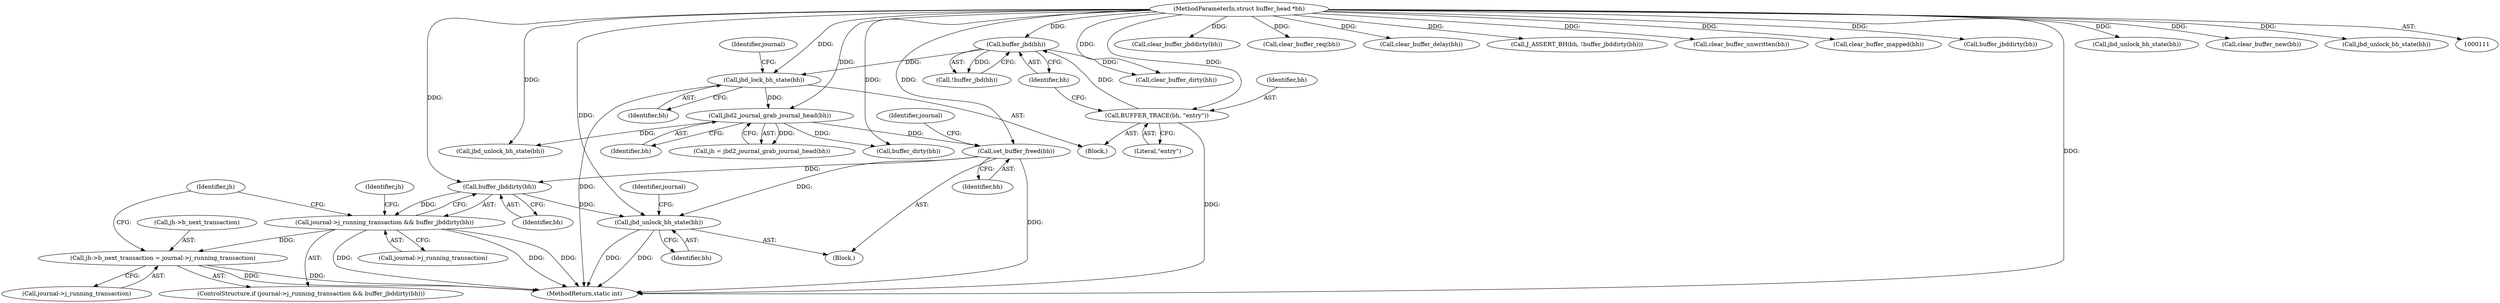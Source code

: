 digraph "0_linux_15291164b22a357cb211b618adfef4fa82fc0de3@API" {
"1000256" [label="(Call,set_buffer_freed(bh))"];
"1000144" [label="(Call,jbd2_journal_grab_journal_head(bh))"];
"1000135" [label="(Call,jbd_lock_bh_state(bh))"];
"1000127" [label="(Call,buffer_jbd(bh))"];
"1000122" [label="(Call,BUFFER_TRACE(bh, \"entry\"))"];
"1000113" [label="(MethodParameterIn,struct buffer_head *bh)"];
"1000263" [label="(Call,buffer_jbddirty(bh))"];
"1000259" [label="(Call,journal->j_running_transaction && buffer_jbddirty(bh))"];
"1000265" [label="(Call,jh->b_next_transaction = journal->j_running_transaction)"];
"1000279" [label="(Call,jbd_unlock_bh_state(bh))"];
"1000242" [label="(Call,clear_buffer_jbddirty(bh))"];
"1000284" [label="(Identifier,journal)"];
"1000331" [label="(Call,clear_buffer_req(bh))"];
"1000273" [label="(Identifier,jh)"];
"1000114" [label="(Block,)"];
"1000279" [label="(Call,jbd_unlock_bh_state(bh))"];
"1000126" [label="(Call,!buffer_jbd(bh))"];
"1000124" [label="(Literal,\"entry\")"];
"1000335" [label="(Call,clear_buffer_delay(bh))"];
"1000264" [label="(Identifier,bh)"];
"1000127" [label="(Call,buffer_jbd(bh))"];
"1000324" [label="(Call,J_ASSERT_BH(bh, !buffer_jbddirty(bh)))"];
"1000261" [label="(Identifier,journal)"];
"1000256" [label="(Call,set_buffer_freed(bh))"];
"1000337" [label="(Call,clear_buffer_unwritten(bh))"];
"1000267" [label="(Identifier,jh)"];
"1000142" [label="(Call,jh = jbd2_journal_grab_journal_head(bh))"];
"1000265" [label="(Call,jh->b_next_transaction = journal->j_running_transaction)"];
"1000258" [label="(ControlStructure,if (journal->j_running_transaction && buffer_jbddirty(bh)))"];
"1000140" [label="(Identifier,journal)"];
"1000252" [label="(Block,)"];
"1000346" [label="(MethodReturn,static int)"];
"1000280" [label="(Identifier,bh)"];
"1000329" [label="(Call,clear_buffer_mapped(bh))"];
"1000172" [label="(Call,buffer_dirty(bh))"];
"1000260" [label="(Call,journal->j_running_transaction)"];
"1000135" [label="(Call,jbd_lock_bh_state(bh))"];
"1000327" [label="(Call,buffer_jbddirty(bh))"];
"1000122" [label="(Call,BUFFER_TRACE(bh, \"entry\"))"];
"1000123" [label="(Identifier,bh)"];
"1000145" [label="(Identifier,bh)"];
"1000266" [label="(Call,jh->b_next_transaction)"];
"1000269" [label="(Call,journal->j_running_transaction)"];
"1000314" [label="(Call,jbd_unlock_bh_state(bh))"];
"1000322" [label="(Call,clear_buffer_dirty(bh))"];
"1000144" [label="(Call,jbd2_journal_grab_journal_head(bh))"];
"1000263" [label="(Call,buffer_jbddirty(bh))"];
"1000198" [label="(Call,jbd_unlock_bh_state(bh))"];
"1000257" [label="(Identifier,bh)"];
"1000333" [label="(Call,clear_buffer_new(bh))"];
"1000231" [label="(Call,jbd_unlock_bh_state(bh))"];
"1000259" [label="(Call,journal->j_running_transaction && buffer_jbddirty(bh))"];
"1000113" [label="(MethodParameterIn,struct buffer_head *bh)"];
"1000128" [label="(Identifier,bh)"];
"1000136" [label="(Identifier,bh)"];
"1000256" -> "1000252"  [label="AST: "];
"1000256" -> "1000257"  [label="CFG: "];
"1000257" -> "1000256"  [label="AST: "];
"1000261" -> "1000256"  [label="CFG: "];
"1000256" -> "1000346"  [label="DDG: "];
"1000144" -> "1000256"  [label="DDG: "];
"1000113" -> "1000256"  [label="DDG: "];
"1000256" -> "1000263"  [label="DDG: "];
"1000256" -> "1000279"  [label="DDG: "];
"1000144" -> "1000142"  [label="AST: "];
"1000144" -> "1000145"  [label="CFG: "];
"1000145" -> "1000144"  [label="AST: "];
"1000142" -> "1000144"  [label="CFG: "];
"1000144" -> "1000142"  [label="DDG: "];
"1000135" -> "1000144"  [label="DDG: "];
"1000113" -> "1000144"  [label="DDG: "];
"1000144" -> "1000172"  [label="DDG: "];
"1000144" -> "1000314"  [label="DDG: "];
"1000135" -> "1000114"  [label="AST: "];
"1000135" -> "1000136"  [label="CFG: "];
"1000136" -> "1000135"  [label="AST: "];
"1000140" -> "1000135"  [label="CFG: "];
"1000135" -> "1000346"  [label="DDG: "];
"1000127" -> "1000135"  [label="DDG: "];
"1000113" -> "1000135"  [label="DDG: "];
"1000127" -> "1000126"  [label="AST: "];
"1000127" -> "1000128"  [label="CFG: "];
"1000128" -> "1000127"  [label="AST: "];
"1000126" -> "1000127"  [label="CFG: "];
"1000127" -> "1000126"  [label="DDG: "];
"1000122" -> "1000127"  [label="DDG: "];
"1000113" -> "1000127"  [label="DDG: "];
"1000127" -> "1000322"  [label="DDG: "];
"1000122" -> "1000114"  [label="AST: "];
"1000122" -> "1000124"  [label="CFG: "];
"1000123" -> "1000122"  [label="AST: "];
"1000124" -> "1000122"  [label="AST: "];
"1000128" -> "1000122"  [label="CFG: "];
"1000122" -> "1000346"  [label="DDG: "];
"1000113" -> "1000122"  [label="DDG: "];
"1000113" -> "1000111"  [label="AST: "];
"1000113" -> "1000346"  [label="DDG: "];
"1000113" -> "1000172"  [label="DDG: "];
"1000113" -> "1000198"  [label="DDG: "];
"1000113" -> "1000231"  [label="DDG: "];
"1000113" -> "1000242"  [label="DDG: "];
"1000113" -> "1000263"  [label="DDG: "];
"1000113" -> "1000279"  [label="DDG: "];
"1000113" -> "1000314"  [label="DDG: "];
"1000113" -> "1000322"  [label="DDG: "];
"1000113" -> "1000324"  [label="DDG: "];
"1000113" -> "1000327"  [label="DDG: "];
"1000113" -> "1000329"  [label="DDG: "];
"1000113" -> "1000331"  [label="DDG: "];
"1000113" -> "1000333"  [label="DDG: "];
"1000113" -> "1000335"  [label="DDG: "];
"1000113" -> "1000337"  [label="DDG: "];
"1000263" -> "1000259"  [label="AST: "];
"1000263" -> "1000264"  [label="CFG: "];
"1000264" -> "1000263"  [label="AST: "];
"1000259" -> "1000263"  [label="CFG: "];
"1000263" -> "1000259"  [label="DDG: "];
"1000263" -> "1000279"  [label="DDG: "];
"1000259" -> "1000258"  [label="AST: "];
"1000259" -> "1000260"  [label="CFG: "];
"1000260" -> "1000259"  [label="AST: "];
"1000267" -> "1000259"  [label="CFG: "];
"1000273" -> "1000259"  [label="CFG: "];
"1000259" -> "1000346"  [label="DDG: "];
"1000259" -> "1000346"  [label="DDG: "];
"1000259" -> "1000346"  [label="DDG: "];
"1000259" -> "1000265"  [label="DDG: "];
"1000265" -> "1000258"  [label="AST: "];
"1000265" -> "1000269"  [label="CFG: "];
"1000266" -> "1000265"  [label="AST: "];
"1000269" -> "1000265"  [label="AST: "];
"1000273" -> "1000265"  [label="CFG: "];
"1000265" -> "1000346"  [label="DDG: "];
"1000265" -> "1000346"  [label="DDG: "];
"1000279" -> "1000252"  [label="AST: "];
"1000279" -> "1000280"  [label="CFG: "];
"1000280" -> "1000279"  [label="AST: "];
"1000284" -> "1000279"  [label="CFG: "];
"1000279" -> "1000346"  [label="DDG: "];
"1000279" -> "1000346"  [label="DDG: "];
}
